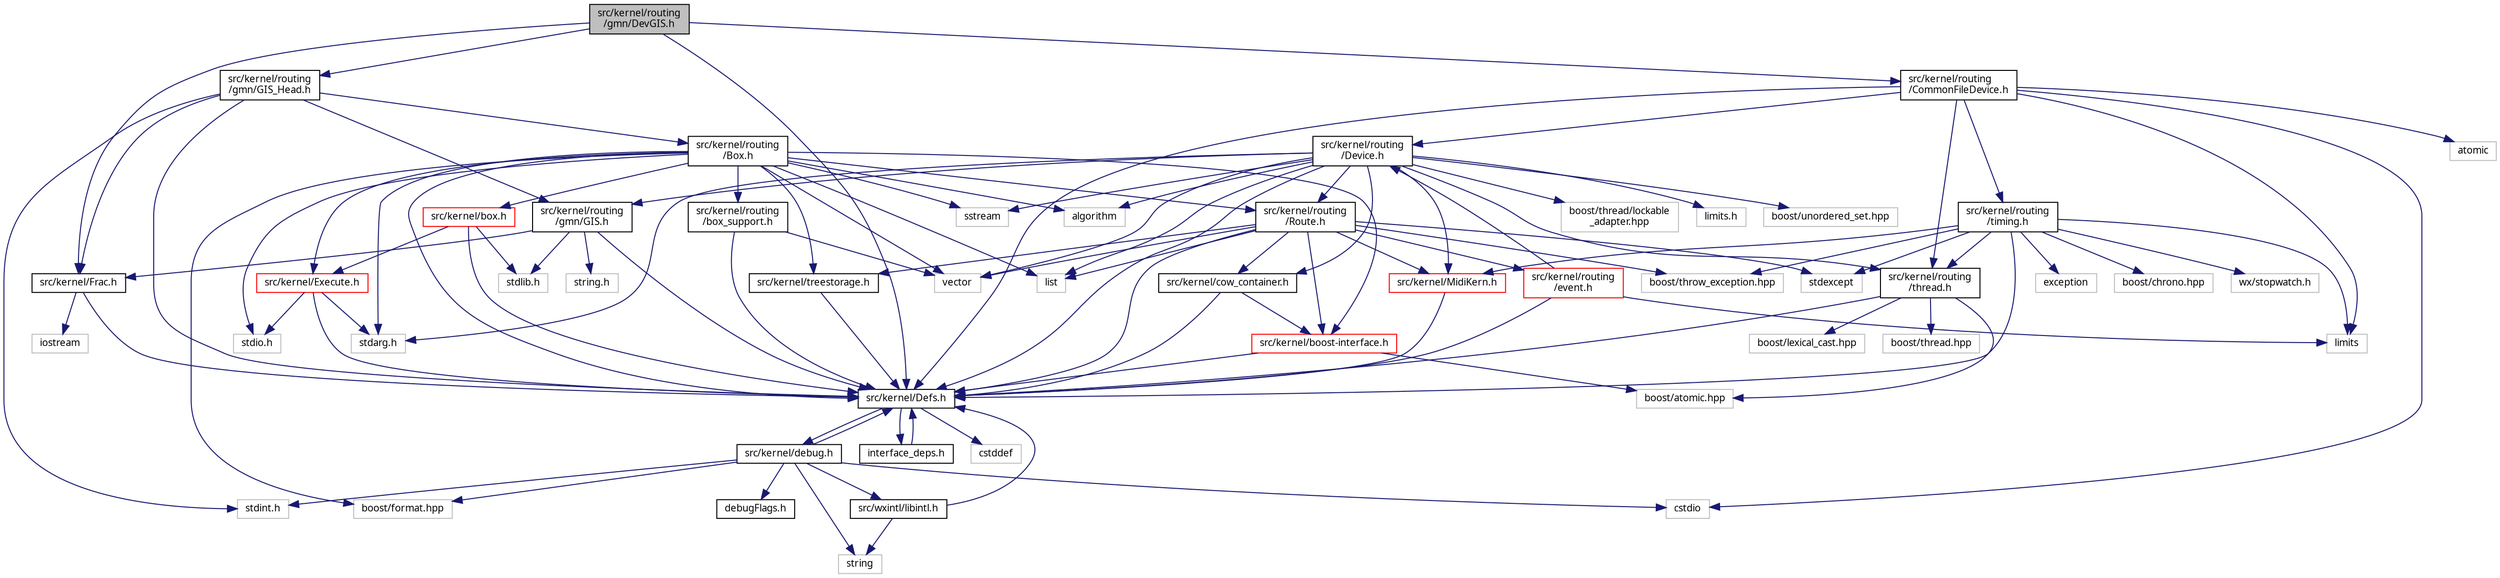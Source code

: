 digraph "src/kernel/routing/gmn/DevGIS.h"
{
  edge [fontname="Sans",fontsize="10",labelfontname="Sans",labelfontsize="10"];
  node [fontname="Sans",fontsize="10",shape=record];
  Node0 [label="src/kernel/routing\l/gmn/DevGIS.h",height=0.2,width=0.4,color="black", fillcolor="grey75", style="filled", fontcolor="black"];
  Node0 -> Node1 [color="midnightblue",fontsize="10",style="solid",fontname="Sans"];
  Node1 [label="src/kernel/Defs.h",height=0.2,width=0.4,color="black", fillcolor="white", style="filled",URL="$d1/d73/Defs_8h.html",tooltip="Common definitions. "];
  Node1 -> Node2 [color="midnightblue",fontsize="10",style="solid",fontname="Sans"];
  Node2 [label="interface_deps.h",height=0.2,width=0.4,color="black", fillcolor="white", style="filled",URL="$de/ddd/interface__deps_8h.html"];
  Node2 -> Node1 [color="midnightblue",fontsize="10",style="solid",fontname="Sans"];
  Node1 -> Node3 [color="midnightblue",fontsize="10",style="solid",fontname="Sans"];
  Node3 [label="cstddef",height=0.2,width=0.4,color="grey75", fillcolor="white", style="filled"];
  Node1 -> Node4 [color="midnightblue",fontsize="10",style="solid",fontname="Sans"];
  Node4 [label="src/kernel/debug.h",height=0.2,width=0.4,color="black", fillcolor="white", style="filled",URL="$db/d16/debug_8h.html"];
  Node4 -> Node1 [color="midnightblue",fontsize="10",style="solid",fontname="Sans"];
  Node4 -> Node5 [color="midnightblue",fontsize="10",style="solid",fontname="Sans"];
  Node5 [label="src/wxintl/libintl.h",height=0.2,width=0.4,color="black", fillcolor="white", style="filled",URL="$d4/d64/libintl_8h.html"];
  Node5 -> Node1 [color="midnightblue",fontsize="10",style="solid",fontname="Sans"];
  Node5 -> Node6 [color="midnightblue",fontsize="10",style="solid",fontname="Sans"];
  Node6 [label="string",height=0.2,width=0.4,color="grey75", fillcolor="white", style="filled"];
  Node4 -> Node6 [color="midnightblue",fontsize="10",style="solid",fontname="Sans"];
  Node4 -> Node7 [color="midnightblue",fontsize="10",style="solid",fontname="Sans"];
  Node7 [label="cstdio",height=0.2,width=0.4,color="grey75", fillcolor="white", style="filled"];
  Node4 -> Node8 [color="midnightblue",fontsize="10",style="solid",fontname="Sans"];
  Node8 [label="boost/format.hpp",height=0.2,width=0.4,color="grey75", fillcolor="white", style="filled"];
  Node4 -> Node9 [color="midnightblue",fontsize="10",style="solid",fontname="Sans"];
  Node9 [label="stdint.h",height=0.2,width=0.4,color="grey75", fillcolor="white", style="filled"];
  Node4 -> Node10 [color="midnightblue",fontsize="10",style="solid",fontname="Sans"];
  Node10 [label="debugFlags.h",height=0.2,width=0.4,color="black", fillcolor="white", style="filled",URL="$d4/dab/debugFlags_8h.html",tooltip="Debug flags for mutabor debug mode. "];
  Node0 -> Node11 [color="midnightblue",fontsize="10",style="solid",fontname="Sans"];
  Node11 [label="src/kernel/Frac.h",height=0.2,width=0.4,color="black", fillcolor="white", style="filled",URL="$df/d4f/Frac_8h.html",tooltip="Fraction class for Mutabor. "];
  Node11 -> Node1 [color="midnightblue",fontsize="10",style="solid",fontname="Sans"];
  Node11 -> Node12 [color="midnightblue",fontsize="10",style="solid",fontname="Sans"];
  Node12 [label="iostream",height=0.2,width=0.4,color="grey75", fillcolor="white", style="filled"];
  Node0 -> Node13 [color="midnightblue",fontsize="10",style="solid",fontname="Sans"];
  Node13 [label="src/kernel/routing\l/CommonFileDevice.h",height=0.2,width=0.4,color="black", fillcolor="white", style="filled",URL="$d9/d17/CommonFileDevice_8h.html"];
  Node13 -> Node1 [color="midnightblue",fontsize="10",style="solid",fontname="Sans"];
  Node13 -> Node14 [color="midnightblue",fontsize="10",style="solid",fontname="Sans"];
  Node14 [label="src/kernel/routing\l/Device.h",height=0.2,width=0.4,color="black", fillcolor="white", style="filled",URL="$de/d05/Device_8h.html",tooltip="Routing. "];
  Node14 -> Node1 [color="midnightblue",fontsize="10",style="solid",fontname="Sans"];
  Node14 -> Node15 [color="midnightblue",fontsize="10",style="solid",fontname="Sans"];
  Node15 [label="src/kernel/cow_container.h",height=0.2,width=0.4,color="black", fillcolor="white", style="filled",URL="$da/d28/cow__container_8h.html",tooltip="Copy on write container. "];
  Node15 -> Node1 [color="midnightblue",fontsize="10",style="solid",fontname="Sans"];
  Node15 -> Node16 [color="midnightblue",fontsize="10",style="solid",fontname="Sans"];
  Node16 [label="src/kernel/boost-interface.h",height=0.2,width=0.4,color="red", fillcolor="white", style="filled",URL="$d1/da4/boost-interface_8h.html",tooltip="Interface to the boost library. "];
  Node16 -> Node1 [color="midnightblue",fontsize="10",style="solid",fontname="Sans"];
  Node16 -> Node17 [color="midnightblue",fontsize="10",style="solid",fontname="Sans"];
  Node17 [label="boost/atomic.hpp",height=0.2,width=0.4,color="grey75", fillcolor="white", style="filled"];
  Node14 -> Node19 [color="midnightblue",fontsize="10",style="solid",fontname="Sans"];
  Node19 [label="src/kernel/routing\l/gmn/GIS.h",height=0.2,width=0.4,color="black", fillcolor="white", style="filled",URL="$dd/d4d/GIS_8h.html"];
  Node19 -> Node1 [color="midnightblue",fontsize="10",style="solid",fontname="Sans"];
  Node19 -> Node11 [color="midnightblue",fontsize="10",style="solid",fontname="Sans"];
  Node19 -> Node20 [color="midnightblue",fontsize="10",style="solid",fontname="Sans"];
  Node20 [label="string.h",height=0.2,width=0.4,color="grey75", fillcolor="white", style="filled"];
  Node19 -> Node21 [color="midnightblue",fontsize="10",style="solid",fontname="Sans"];
  Node21 [label="stdlib.h",height=0.2,width=0.4,color="grey75", fillcolor="white", style="filled"];
  Node14 -> Node22 [color="midnightblue",fontsize="10",style="solid",fontname="Sans"];
  Node22 [label="src/kernel/routing\l/Route.h",height=0.2,width=0.4,color="black", fillcolor="white", style="filled",URL="$d1/d65/Route_8h.html",tooltip="Routing. "];
  Node22 -> Node1 [color="midnightblue",fontsize="10",style="solid",fontname="Sans"];
  Node22 -> Node15 [color="midnightblue",fontsize="10",style="solid",fontname="Sans"];
  Node22 -> Node23 [color="midnightblue",fontsize="10",style="solid",fontname="Sans"];
  Node23 [label="src/kernel/MidiKern.h",height=0.2,width=0.4,color="red", fillcolor="white", style="filled",URL="$da/dfd/MidiKern_8h.html"];
  Node23 -> Node1 [color="midnightblue",fontsize="10",style="solid",fontname="Sans"];
  Node22 -> Node25 [color="midnightblue",fontsize="10",style="solid",fontname="Sans"];
  Node25 [label="src/kernel/treestorage.h",height=0.2,width=0.4,color="black", fillcolor="white", style="filled",URL="$db/dbe/treestorage_8h.html",tooltip="abstract class for tree like storage "];
  Node25 -> Node1 [color="midnightblue",fontsize="10",style="solid",fontname="Sans"];
  Node22 -> Node16 [color="midnightblue",fontsize="10",style="solid",fontname="Sans"];
  Node22 -> Node26 [color="midnightblue",fontsize="10",style="solid",fontname="Sans"];
  Node26 [label="list",height=0.2,width=0.4,color="grey75", fillcolor="white", style="filled"];
  Node22 -> Node27 [color="midnightblue",fontsize="10",style="solid",fontname="Sans"];
  Node27 [label="vector",height=0.2,width=0.4,color="grey75", fillcolor="white", style="filled"];
  Node22 -> Node28 [color="midnightblue",fontsize="10",style="solid",fontname="Sans"];
  Node28 [label="stdexcept",height=0.2,width=0.4,color="grey75", fillcolor="white", style="filled"];
  Node22 -> Node29 [color="midnightblue",fontsize="10",style="solid",fontname="Sans"];
  Node29 [label="boost/throw_exception.hpp",height=0.2,width=0.4,color="grey75", fillcolor="white", style="filled"];
  Node22 -> Node30 [color="midnightblue",fontsize="10",style="solid",fontname="Sans"];
  Node30 [label="src/kernel/routing\l/event.h",height=0.2,width=0.4,color="red", fillcolor="white", style="filled",URL="$dd/d20/event_8h.html"];
  Node30 -> Node1 [color="midnightblue",fontsize="10",style="solid",fontname="Sans"];
  Node30 -> Node14 [color="midnightblue",fontsize="10",style="solid",fontname="Sans"];
  Node30 -> Node32 [color="midnightblue",fontsize="10",style="solid",fontname="Sans"];
  Node32 [label="limits",height=0.2,width=0.4,color="grey75", fillcolor="white", style="filled"];
  Node14 -> Node33 [color="midnightblue",fontsize="10",style="solid",fontname="Sans"];
  Node33 [label="src/kernel/routing\l/thread.h",height=0.2,width=0.4,color="black", fillcolor="white", style="filled",URL="$db/dd5/thread_8h.html"];
  Node33 -> Node1 [color="midnightblue",fontsize="10",style="solid",fontname="Sans"];
  Node33 -> Node34 [color="midnightblue",fontsize="10",style="solid",fontname="Sans"];
  Node34 [label="boost/thread.hpp",height=0.2,width=0.4,color="grey75", fillcolor="white", style="filled"];
  Node33 -> Node17 [color="midnightblue",fontsize="10",style="solid",fontname="Sans"];
  Node33 -> Node35 [color="midnightblue",fontsize="10",style="solid",fontname="Sans"];
  Node35 [label="boost/lexical_cast.hpp",height=0.2,width=0.4,color="grey75", fillcolor="white", style="filled"];
  Node14 -> Node36 [color="midnightblue",fontsize="10",style="solid",fontname="Sans"];
  Node36 [label="boost/thread/lockable\l_adapter.hpp",height=0.2,width=0.4,color="grey75", fillcolor="white", style="filled"];
  Node14 -> Node23 [color="midnightblue",fontsize="10",style="solid",fontname="Sans"];
  Node14 -> Node27 [color="midnightblue",fontsize="10",style="solid",fontname="Sans"];
  Node14 -> Node26 [color="midnightblue",fontsize="10",style="solid",fontname="Sans"];
  Node14 -> Node37 [color="midnightblue",fontsize="10",style="solid",fontname="Sans"];
  Node37 [label="limits.h",height=0.2,width=0.4,color="grey75", fillcolor="white", style="filled"];
  Node14 -> Node38 [color="midnightblue",fontsize="10",style="solid",fontname="Sans"];
  Node38 [label="algorithm",height=0.2,width=0.4,color="grey75", fillcolor="white", style="filled"];
  Node14 -> Node39 [color="midnightblue",fontsize="10",style="solid",fontname="Sans"];
  Node39 [label="sstream",height=0.2,width=0.4,color="grey75", fillcolor="white", style="filled"];
  Node14 -> Node40 [color="midnightblue",fontsize="10",style="solid",fontname="Sans"];
  Node40 [label="stdarg.h",height=0.2,width=0.4,color="grey75", fillcolor="white", style="filled"];
  Node14 -> Node41 [color="midnightblue",fontsize="10",style="solid",fontname="Sans"];
  Node41 [label="boost/unordered_set.hpp",height=0.2,width=0.4,color="grey75", fillcolor="white", style="filled"];
  Node13 -> Node33 [color="midnightblue",fontsize="10",style="solid",fontname="Sans"];
  Node13 -> Node42 [color="midnightblue",fontsize="10",style="solid",fontname="Sans"];
  Node42 [label="src/kernel/routing\l/timing.h",height=0.2,width=0.4,color="black", fillcolor="white", style="filled",URL="$db/d41/timing_8h.html"];
  Node42 -> Node1 [color="midnightblue",fontsize="10",style="solid",fontname="Sans"];
  Node42 -> Node23 [color="midnightblue",fontsize="10",style="solid",fontname="Sans"];
  Node42 -> Node32 [color="midnightblue",fontsize="10",style="solid",fontname="Sans"];
  Node42 -> Node43 [color="midnightblue",fontsize="10",style="solid",fontname="Sans"];
  Node43 [label="exception",height=0.2,width=0.4,color="grey75", fillcolor="white", style="filled"];
  Node42 -> Node28 [color="midnightblue",fontsize="10",style="solid",fontname="Sans"];
  Node42 -> Node29 [color="midnightblue",fontsize="10",style="solid",fontname="Sans"];
  Node42 -> Node44 [color="midnightblue",fontsize="10",style="solid",fontname="Sans"];
  Node44 [label="boost/chrono.hpp",height=0.2,width=0.4,color="grey75", fillcolor="white", style="filled"];
  Node42 -> Node45 [color="midnightblue",fontsize="10",style="solid",fontname="Sans"];
  Node45 [label="wx/stopwatch.h",height=0.2,width=0.4,color="grey75", fillcolor="white", style="filled"];
  Node42 -> Node33 [color="midnightblue",fontsize="10",style="solid",fontname="Sans"];
  Node13 -> Node32 [color="midnightblue",fontsize="10",style="solid",fontname="Sans"];
  Node13 -> Node7 [color="midnightblue",fontsize="10",style="solid",fontname="Sans"];
  Node13 -> Node46 [color="midnightblue",fontsize="10",style="solid",fontname="Sans"];
  Node46 [label="atomic",height=0.2,width=0.4,color="grey75", fillcolor="white", style="filled"];
  Node0 -> Node47 [color="midnightblue",fontsize="10",style="solid",fontname="Sans"];
  Node47 [label="src/kernel/routing\l/gmn/GIS_Head.h",height=0.2,width=0.4,color="black", fillcolor="white", style="filled",URL="$d1/db5/GIS__Head_8h.html",tooltip="Description. "];
  Node47 -> Node1 [color="midnightblue",fontsize="10",style="solid",fontname="Sans"];
  Node47 -> Node11 [color="midnightblue",fontsize="10",style="solid",fontname="Sans"];
  Node47 -> Node48 [color="midnightblue",fontsize="10",style="solid",fontname="Sans"];
  Node48 [label="src/kernel/routing\l/Box.h",height=0.2,width=0.4,color="black", fillcolor="white", style="filled",URL="$de/d0f/Box_8h.html",tooltip="Mutabor Box for C++. "];
  Node48 -> Node1 [color="midnightblue",fontsize="10",style="solid",fontname="Sans"];
  Node48 -> Node25 [color="midnightblue",fontsize="10",style="solid",fontname="Sans"];
  Node48 -> Node16 [color="midnightblue",fontsize="10",style="solid",fontname="Sans"];
  Node48 -> Node22 [color="midnightblue",fontsize="10",style="solid",fontname="Sans"];
  Node48 -> Node49 [color="midnightblue",fontsize="10",style="solid",fontname="Sans"];
  Node49 [label="src/kernel/Execute.h",height=0.2,width=0.4,color="red", fillcolor="white", style="filled",URL="$de/d11/Execute_8h.html",tooltip="Execute tuning changes. "];
  Node49 -> Node1 [color="midnightblue",fontsize="10",style="solid",fontname="Sans"];
  Node49 -> Node51 [color="midnightblue",fontsize="10",style="solid",fontname="Sans"];
  Node51 [label="stdio.h",height=0.2,width=0.4,color="grey75", fillcolor="white", style="filled"];
  Node49 -> Node40 [color="midnightblue",fontsize="10",style="solid",fontname="Sans"];
  Node48 -> Node52 [color="midnightblue",fontsize="10",style="solid",fontname="Sans"];
  Node52 [label="src/kernel/box.h",height=0.2,width=0.4,color="red", fillcolor="white", style="filled",URL="$dc/d19/box_8h.html",tooltip="Description: Collect all properties, which are used by boxes. "];
  Node52 -> Node1 [color="midnightblue",fontsize="10",style="solid",fontname="Sans"];
  Node52 -> Node49 [color="midnightblue",fontsize="10",style="solid",fontname="Sans"];
  Node52 -> Node21 [color="midnightblue",fontsize="10",style="solid",fontname="Sans"];
  Node48 -> Node55 [color="midnightblue",fontsize="10",style="solid",fontname="Sans"];
  Node55 [label="src/kernel/routing\l/box_support.h",height=0.2,width=0.4,color="black", fillcolor="white", style="filled",URL="$d2/dfc/box__support_8h.html",tooltip="Mutabor Box for C++. "];
  Node55 -> Node1 [color="midnightblue",fontsize="10",style="solid",fontname="Sans"];
  Node55 -> Node27 [color="midnightblue",fontsize="10",style="solid",fontname="Sans"];
  Node48 -> Node27 [color="midnightblue",fontsize="10",style="solid",fontname="Sans"];
  Node48 -> Node26 [color="midnightblue",fontsize="10",style="solid",fontname="Sans"];
  Node48 -> Node38 [color="midnightblue",fontsize="10",style="solid",fontname="Sans"];
  Node48 -> Node39 [color="midnightblue",fontsize="10",style="solid",fontname="Sans"];
  Node48 -> Node40 [color="midnightblue",fontsize="10",style="solid",fontname="Sans"];
  Node48 -> Node51 [color="midnightblue",fontsize="10",style="solid",fontname="Sans"];
  Node48 -> Node8 [color="midnightblue",fontsize="10",style="solid",fontname="Sans"];
  Node47 -> Node19 [color="midnightblue",fontsize="10",style="solid",fontname="Sans"];
  Node47 -> Node9 [color="midnightblue",fontsize="10",style="solid",fontname="Sans"];
}
